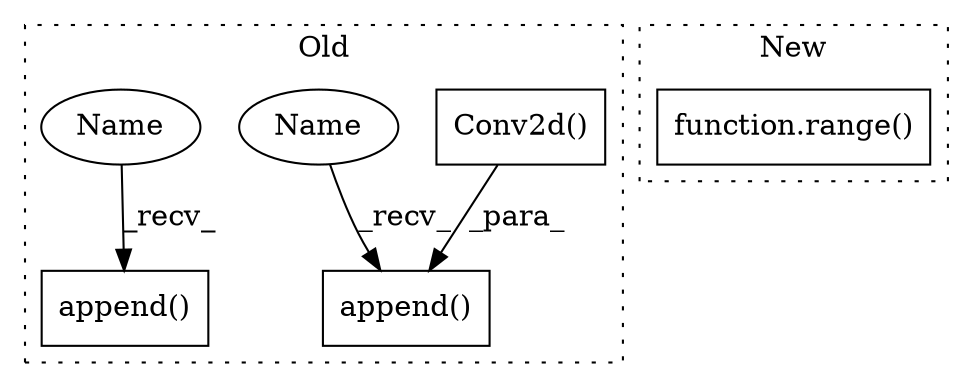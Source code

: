 digraph G {
subgraph cluster0 {
1 [label="append()" a="75" s="1413,1495" l="18,1" shape="box"];
3 [label="append()" a="75" s="1604,1648" l="18,1" shape="box"];
4 [label="Conv2d()" a="75" s="1431,1469" l="10,26" shape="box"];
5 [label="Name" a="87" s="1413" l="10" shape="ellipse"];
6 [label="Name" a="87" s="1604" l="10" shape="ellipse"];
label = "Old";
style="dotted";
}
subgraph cluster1 {
2 [label="function.range()" a="75" s="1455,1484" l="6,1" shape="box"];
label = "New";
style="dotted";
}
4 -> 1 [label="_para_"];
5 -> 1 [label="_recv_"];
6 -> 3 [label="_recv_"];
}